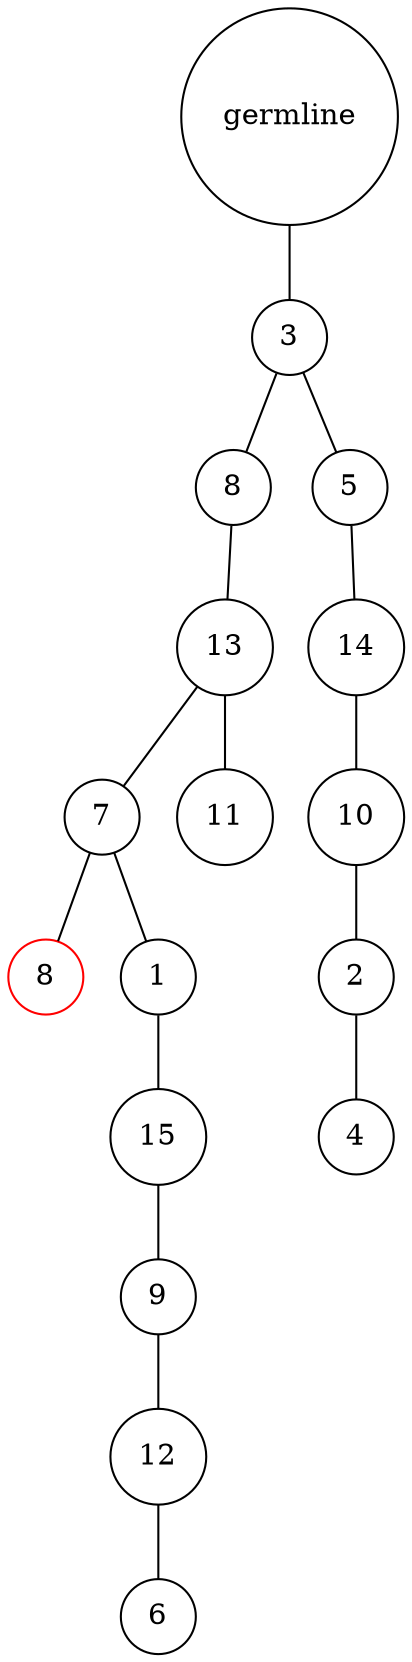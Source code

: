 graph {
	rankdir=UD;
	splines=line;
	node [shape=circle]
	"0x7fb7bbf5e220" [label="germline"];
	"0x7fb7bbf5e250" [label="3"];
	"0x7fb7bbf5e220" -- "0x7fb7bbf5e250" ;
	"0x7fb7bbf5e280" [label="8"];
	"0x7fb7bbf5e250" -- "0x7fb7bbf5e280" ;
	"0x7fb7bbf5e2b0" [label="13"];
	"0x7fb7bbf5e280" -- "0x7fb7bbf5e2b0" ;
	"0x7fb7bbf5e2e0" [label="7"];
	"0x7fb7bbf5e2b0" -- "0x7fb7bbf5e2e0" ;
	"0x7fb7bbf5e310" [label="8",color="red"];
	"0x7fb7bbf5e2e0" -- "0x7fb7bbf5e310" ;
	"0x7fb7bbf5e340" [label="1"];
	"0x7fb7bbf5e2e0" -- "0x7fb7bbf5e340" ;
	"0x7fb7bbf5e370" [label="15"];
	"0x7fb7bbf5e340" -- "0x7fb7bbf5e370" ;
	"0x7fb7bbf5e3a0" [label="9"];
	"0x7fb7bbf5e370" -- "0x7fb7bbf5e3a0" ;
	"0x7fb7bbf5e3d0" [label="12"];
	"0x7fb7bbf5e3a0" -- "0x7fb7bbf5e3d0" ;
	"0x7fb7bbf5e400" [label="6"];
	"0x7fb7bbf5e3d0" -- "0x7fb7bbf5e400" ;
	"0x7fb7bbf5e430" [label="11"];
	"0x7fb7bbf5e2b0" -- "0x7fb7bbf5e430" ;
	"0x7fb7bbf5e460" [label="5"];
	"0x7fb7bbf5e250" -- "0x7fb7bbf5e460" ;
	"0x7fb7bbf5e490" [label="14"];
	"0x7fb7bbf5e460" -- "0x7fb7bbf5e490" ;
	"0x7fb7bbf5e4c0" [label="10"];
	"0x7fb7bbf5e490" -- "0x7fb7bbf5e4c0" ;
	"0x7fb7bbf5e4f0" [label="2"];
	"0x7fb7bbf5e4c0" -- "0x7fb7bbf5e4f0" ;
	"0x7fb7bbf5e520" [label="4"];
	"0x7fb7bbf5e4f0" -- "0x7fb7bbf5e520" ;
}
